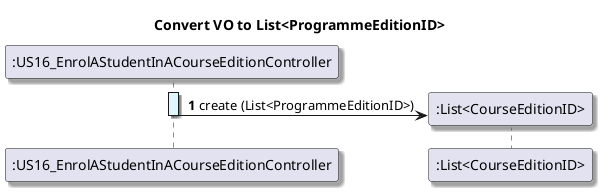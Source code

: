 @startuml
title Convert VO to List<ProgrammeEditionID>
autonumber
skinparam {
  ActivityPadding 2
  ActivityMargin 2
  BoxPadding 2
}
skinparam defaultTextAlignment center
skinparam shadowing true


activate ":US16_EnrolAStudentInACourseEditionController" #E1F5FE
create ":List<CourseEditionID>"
":US16_EnrolAStudentInACourseEditionController" -> ":List<CourseEditionID>": create (List<ProgrammeEditionID>)

deactivate ":US16_EnrolAStudentInACourseEditionController"
@enduml